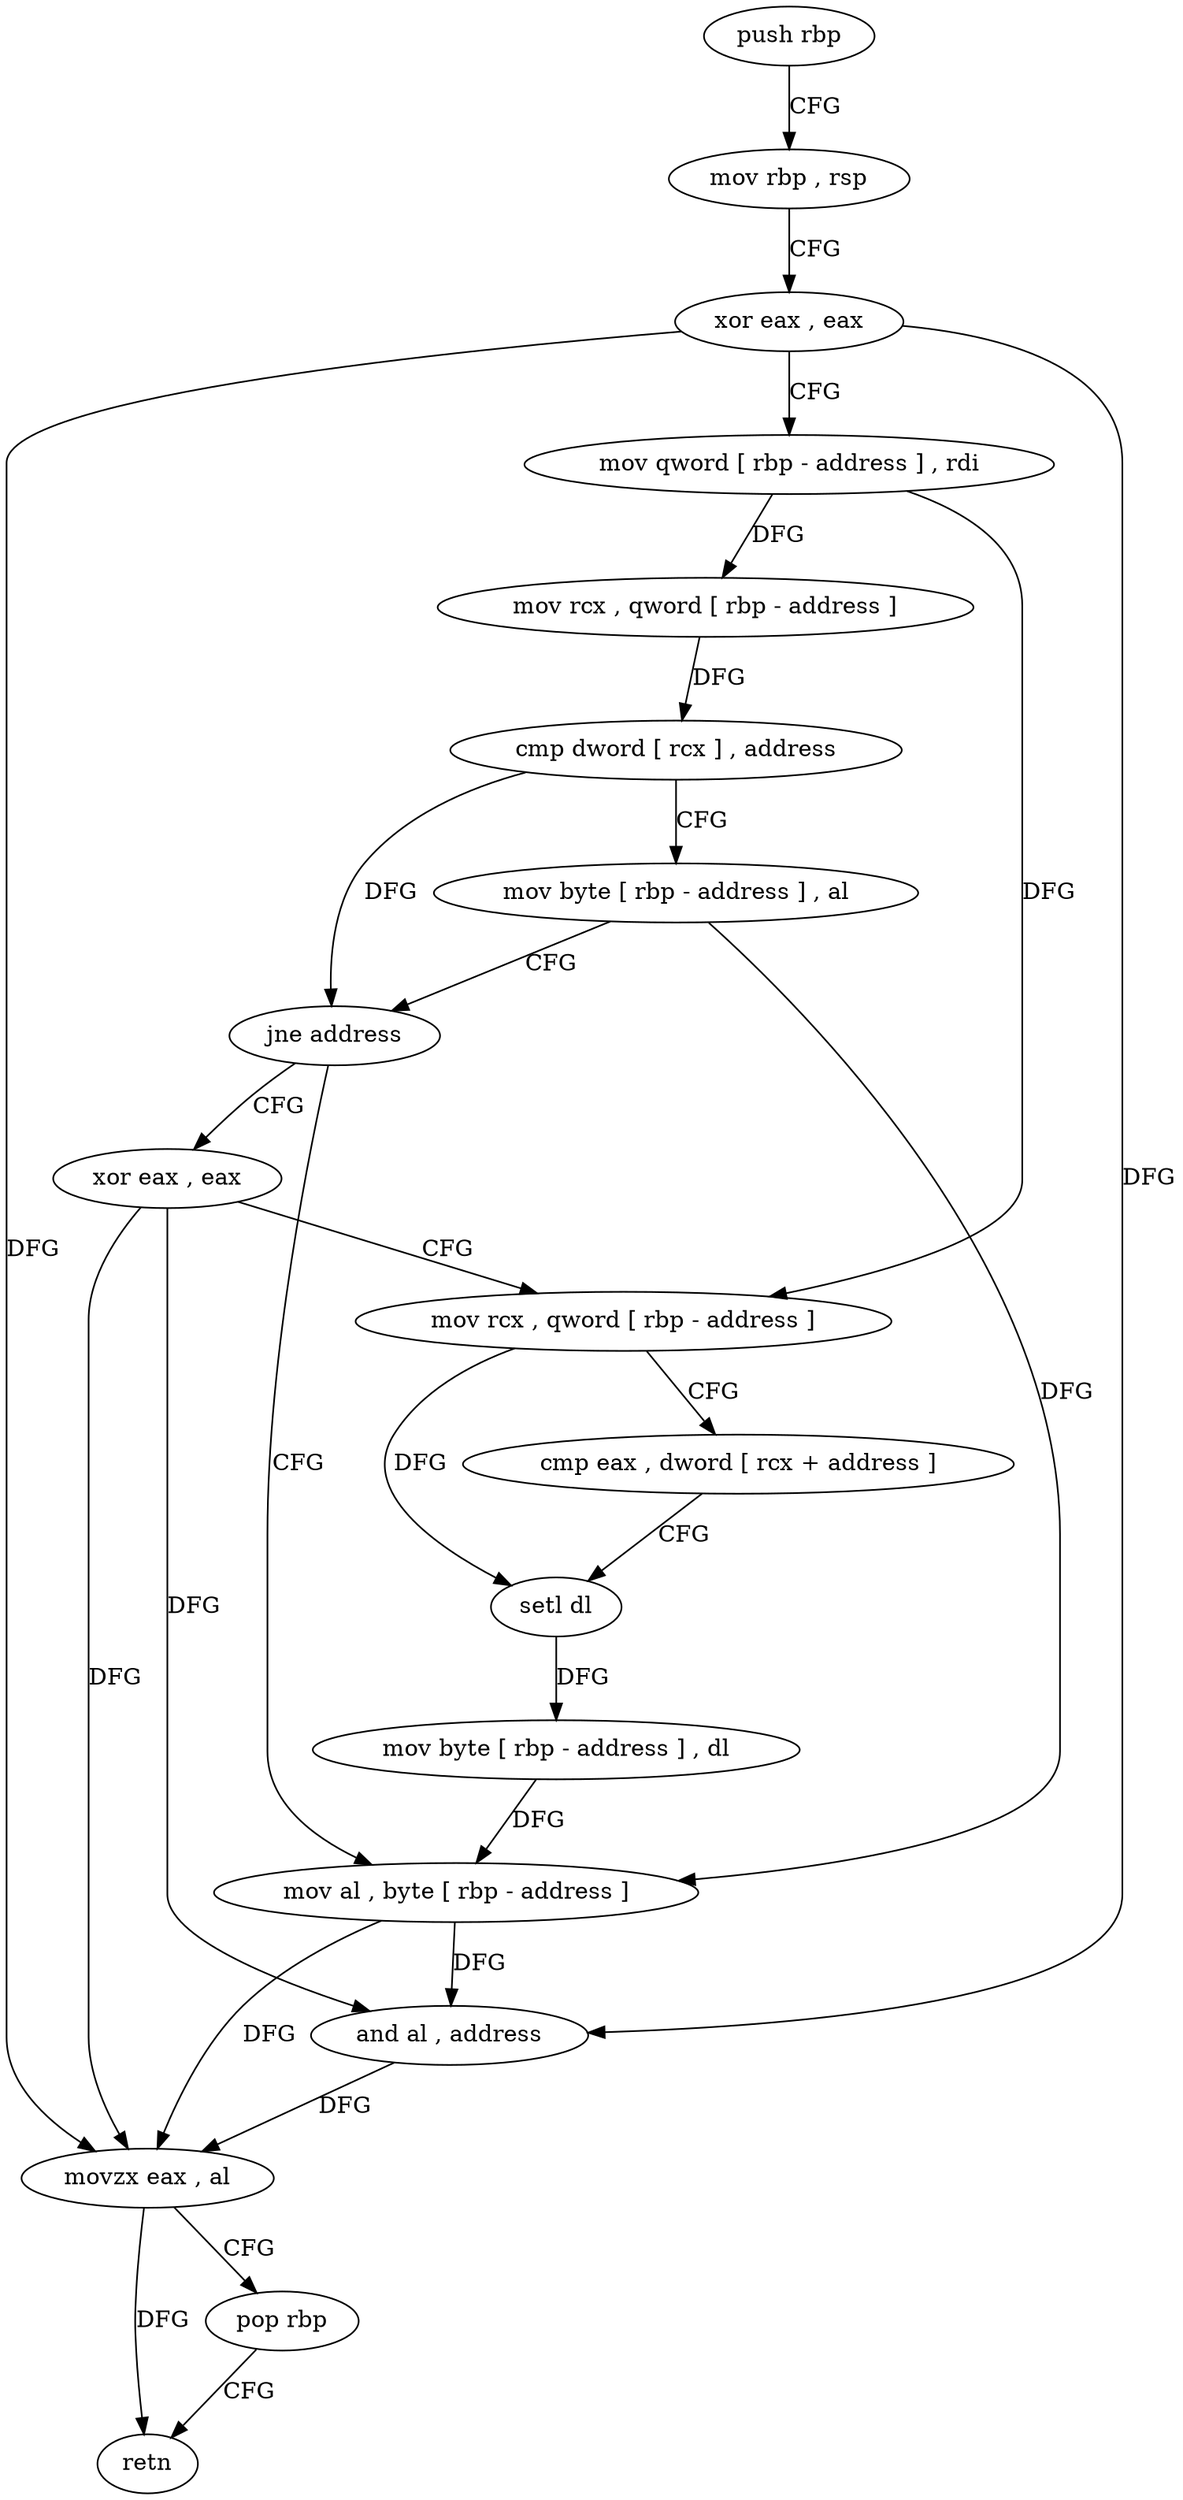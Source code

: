 digraph "func" {
"4293888" [label = "push rbp" ]
"4293889" [label = "mov rbp , rsp" ]
"4293892" [label = "xor eax , eax" ]
"4293894" [label = "mov qword [ rbp - address ] , rdi" ]
"4293898" [label = "mov rcx , qword [ rbp - address ]" ]
"4293902" [label = "cmp dword [ rcx ] , address" ]
"4293905" [label = "mov byte [ rbp - address ] , al" ]
"4293908" [label = "jne address" ]
"4293929" [label = "mov al , byte [ rbp - address ]" ]
"4293914" [label = "xor eax , eax" ]
"4293932" [label = "and al , address" ]
"4293934" [label = "movzx eax , al" ]
"4293937" [label = "pop rbp" ]
"4293938" [label = "retn" ]
"4293916" [label = "mov rcx , qword [ rbp - address ]" ]
"4293920" [label = "cmp eax , dword [ rcx + address ]" ]
"4293923" [label = "setl dl" ]
"4293926" [label = "mov byte [ rbp - address ] , dl" ]
"4293888" -> "4293889" [ label = "CFG" ]
"4293889" -> "4293892" [ label = "CFG" ]
"4293892" -> "4293894" [ label = "CFG" ]
"4293892" -> "4293932" [ label = "DFG" ]
"4293892" -> "4293934" [ label = "DFG" ]
"4293894" -> "4293898" [ label = "DFG" ]
"4293894" -> "4293916" [ label = "DFG" ]
"4293898" -> "4293902" [ label = "DFG" ]
"4293902" -> "4293905" [ label = "CFG" ]
"4293902" -> "4293908" [ label = "DFG" ]
"4293905" -> "4293908" [ label = "CFG" ]
"4293905" -> "4293929" [ label = "DFG" ]
"4293908" -> "4293929" [ label = "CFG" ]
"4293908" -> "4293914" [ label = "CFG" ]
"4293929" -> "4293932" [ label = "DFG" ]
"4293929" -> "4293934" [ label = "DFG" ]
"4293914" -> "4293916" [ label = "CFG" ]
"4293914" -> "4293932" [ label = "DFG" ]
"4293914" -> "4293934" [ label = "DFG" ]
"4293932" -> "4293934" [ label = "DFG" ]
"4293934" -> "4293937" [ label = "CFG" ]
"4293934" -> "4293938" [ label = "DFG" ]
"4293937" -> "4293938" [ label = "CFG" ]
"4293916" -> "4293920" [ label = "CFG" ]
"4293916" -> "4293923" [ label = "DFG" ]
"4293920" -> "4293923" [ label = "CFG" ]
"4293923" -> "4293926" [ label = "DFG" ]
"4293926" -> "4293929" [ label = "DFG" ]
}
